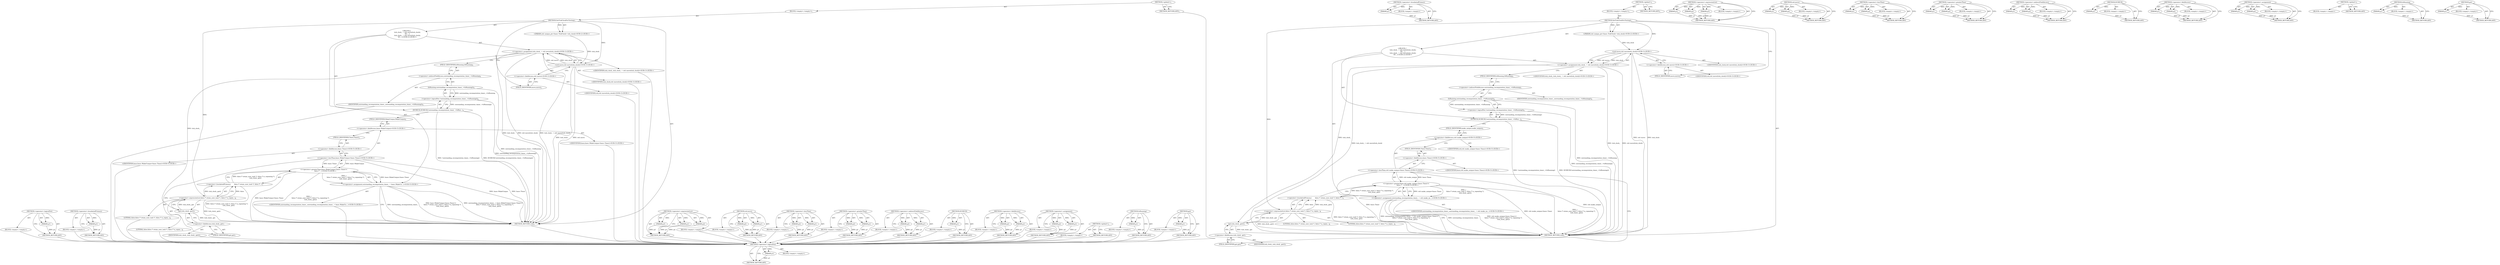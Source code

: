 digraph "get" {
vulnerable_80 [label=<(METHOD,&lt;operator&gt;.logicalNot)>];
vulnerable_81 [label=<(PARAM,p1)>];
vulnerable_82 [label=<(BLOCK,&lt;empty&gt;,&lt;empty&gt;)>];
vulnerable_83 [label=<(METHOD_RETURN,ANY)>];
vulnerable_103 [label=<(METHOD,&lt;operator&gt;.bracketedPrimary)>];
vulnerable_104 [label=<(PARAM,p1)>];
vulnerable_105 [label=<(BLOCK,&lt;empty&gt;,&lt;empty&gt;)>];
vulnerable_106 [label=<(METHOD_RETURN,ANY)>];
vulnerable_6 [label=<(METHOD,&lt;global&gt;)<SUB>1</SUB>>];
vulnerable_7 [label=<(BLOCK,&lt;empty&gt;,&lt;empty&gt;)<SUB>1</SUB>>];
vulnerable_8 [label=<(METHOD,SetTickClockForTesting)<SUB>1</SUB>>];
vulnerable_9 [label="<(PARAM,std::unique_ptr&lt;base::TickClock&gt; tick_clock)<SUB>2</SUB>>"];
vulnerable_10 [label="<(BLOCK,{
   tick_clock_ = std::move(tick_clock);
   DC...,{
   tick_clock_ = std::move(tick_clock);
   DC...)<SUB>2</SUB>>"];
vulnerable_11 [label="<(&lt;operator&gt;.assignment,tick_clock_ = std::move(tick_clock))<SUB>3</SUB>>"];
vulnerable_12 [label="<(IDENTIFIER,tick_clock_,tick_clock_ = std::move(tick_clock))<SUB>3</SUB>>"];
vulnerable_13 [label="<(std.move,std::move(tick_clock))<SUB>3</SUB>>"];
vulnerable_14 [label="<(&lt;operator&gt;.fieldAccess,std::move)<SUB>3</SUB>>"];
vulnerable_15 [label="<(IDENTIFIER,std,std::move(tick_clock))<SUB>3</SUB>>"];
vulnerable_16 [label=<(FIELD_IDENTIFIER,move,move)<SUB>3</SUB>>];
vulnerable_17 [label="<(IDENTIFIER,tick_clock,std::move(tick_clock))<SUB>3</SUB>>"];
vulnerable_18 [label=<(DCHECK,DCHECK(!outstanding_recomputation_timer_-&gt;IsRun...)<SUB>4</SUB>>];
vulnerable_19 [label=<(&lt;operator&gt;.logicalNot,!outstanding_recomputation_timer_-&gt;IsRunning())<SUB>4</SUB>>];
vulnerable_20 [label=<(IsRunning,outstanding_recomputation_timer_-&gt;IsRunning())<SUB>4</SUB>>];
vulnerable_21 [label=<(&lt;operator&gt;.indirectFieldAccess,outstanding_recomputation_timer_-&gt;IsRunning)<SUB>4</SUB>>];
vulnerable_22 [label=<(IDENTIFIER,outstanding_recomputation_timer_,outstanding_recomputation_timer_-&gt;IsRunning())<SUB>4</SUB>>];
vulnerable_23 [label=<(FIELD_IDENTIFIER,IsRunning,IsRunning)<SUB>4</SUB>>];
vulnerable_24 [label="<(&lt;operator&gt;.assignment,outstanding_recomputation_timer_ = base::MakeUn...)<SUB>5</SUB>>"];
vulnerable_25 [label="<(IDENTIFIER,outstanding_recomputation_timer_,outstanding_recomputation_timer_ = base::MakeUn...)<SUB>5</SUB>>"];
vulnerable_26 [label="<(&lt;operator&gt;.greaterThan,base::MakeUnique&lt;base::Timer&gt;(
       false /* ...)<SUB>5</SUB>>"];
vulnerable_27 [label="<(&lt;operator&gt;.lessThan,base::MakeUnique&lt;base::Timer)<SUB>5</SUB>>"];
vulnerable_28 [label="<(&lt;operator&gt;.fieldAccess,base::MakeUnique)<SUB>5</SUB>>"];
vulnerable_29 [label="<(IDENTIFIER,base,base::MakeUnique&lt;base::Timer)<SUB>5</SUB>>"];
vulnerable_30 [label=<(FIELD_IDENTIFIER,MakeUnique,MakeUnique)<SUB>5</SUB>>];
vulnerable_31 [label="<(&lt;operator&gt;.fieldAccess,base::Timer)<SUB>5</SUB>>"];
vulnerable_32 [label="<(IDENTIFIER,base,base::MakeUnique&lt;base::Timer)<SUB>5</SUB>>"];
vulnerable_33 [label=<(FIELD_IDENTIFIER,Timer,Timer)<SUB>5</SUB>>];
vulnerable_34 [label=<(&lt;operator&gt;.bracketedPrimary,(
       false /* retain_user_task */, false /*...)<SUB>5</SUB>>];
vulnerable_35 [label=<(&lt;operator&gt;.expressionList,false /* retain_user_task */, false /* is_repea...)<SUB>6</SUB>>];
vulnerable_36 [label=<(LITERAL,false,false /* retain_user_task */, false /* is_repea...)<SUB>6</SUB>>];
vulnerable_37 [label=<(LITERAL,false,false /* retain_user_task */, false /* is_repea...)<SUB>6</SUB>>];
vulnerable_38 [label=<(get,tick_clock_.get())<SUB>7</SUB>>];
vulnerable_39 [label=<(&lt;operator&gt;.fieldAccess,tick_clock_.get)<SUB>7</SUB>>];
vulnerable_40 [label=<(IDENTIFIER,tick_clock_,tick_clock_.get())<SUB>7</SUB>>];
vulnerable_41 [label=<(FIELD_IDENTIFIER,get,get)<SUB>7</SUB>>];
vulnerable_42 [label=<(METHOD_RETURN,void)<SUB>1</SUB>>];
vulnerable_44 [label=<(METHOD_RETURN,ANY)<SUB>1</SUB>>];
vulnerable_107 [label=<(METHOD,&lt;operator&gt;.expressionList)>];
vulnerable_108 [label=<(PARAM,p1)>];
vulnerable_109 [label=<(PARAM,p2)>];
vulnerable_110 [label=<(PARAM,p3)>];
vulnerable_111 [label=<(BLOCK,&lt;empty&gt;,&lt;empty&gt;)>];
vulnerable_112 [label=<(METHOD_RETURN,ANY)>];
vulnerable_66 [label=<(METHOD,std.move)>];
vulnerable_67 [label=<(PARAM,p1)>];
vulnerable_68 [label=<(PARAM,p2)>];
vulnerable_69 [label=<(BLOCK,&lt;empty&gt;,&lt;empty&gt;)>];
vulnerable_70 [label=<(METHOD_RETURN,ANY)>];
vulnerable_98 [label=<(METHOD,&lt;operator&gt;.lessThan)>];
vulnerable_99 [label=<(PARAM,p1)>];
vulnerable_100 [label=<(PARAM,p2)>];
vulnerable_101 [label=<(BLOCK,&lt;empty&gt;,&lt;empty&gt;)>];
vulnerable_102 [label=<(METHOD_RETURN,ANY)>];
vulnerable_93 [label=<(METHOD,&lt;operator&gt;.greaterThan)>];
vulnerable_94 [label=<(PARAM,p1)>];
vulnerable_95 [label=<(PARAM,p2)>];
vulnerable_96 [label=<(BLOCK,&lt;empty&gt;,&lt;empty&gt;)>];
vulnerable_97 [label=<(METHOD_RETURN,ANY)>];
vulnerable_88 [label=<(METHOD,&lt;operator&gt;.indirectFieldAccess)>];
vulnerable_89 [label=<(PARAM,p1)>];
vulnerable_90 [label=<(PARAM,p2)>];
vulnerable_91 [label=<(BLOCK,&lt;empty&gt;,&lt;empty&gt;)>];
vulnerable_92 [label=<(METHOD_RETURN,ANY)>];
vulnerable_76 [label=<(METHOD,DCHECK)>];
vulnerable_77 [label=<(PARAM,p1)>];
vulnerable_78 [label=<(BLOCK,&lt;empty&gt;,&lt;empty&gt;)>];
vulnerable_79 [label=<(METHOD_RETURN,ANY)>];
vulnerable_71 [label=<(METHOD,&lt;operator&gt;.fieldAccess)>];
vulnerable_72 [label=<(PARAM,p1)>];
vulnerable_73 [label=<(PARAM,p2)>];
vulnerable_74 [label=<(BLOCK,&lt;empty&gt;,&lt;empty&gt;)>];
vulnerable_75 [label=<(METHOD_RETURN,ANY)>];
vulnerable_61 [label=<(METHOD,&lt;operator&gt;.assignment)>];
vulnerable_62 [label=<(PARAM,p1)>];
vulnerable_63 [label=<(PARAM,p2)>];
vulnerable_64 [label=<(BLOCK,&lt;empty&gt;,&lt;empty&gt;)>];
vulnerable_65 [label=<(METHOD_RETURN,ANY)>];
vulnerable_55 [label=<(METHOD,&lt;global&gt;)<SUB>1</SUB>>];
vulnerable_56 [label=<(BLOCK,&lt;empty&gt;,&lt;empty&gt;)>];
vulnerable_57 [label=<(METHOD_RETURN,ANY)>];
vulnerable_84 [label=<(METHOD,IsRunning)>];
vulnerable_85 [label=<(PARAM,p1)>];
vulnerable_86 [label=<(BLOCK,&lt;empty&gt;,&lt;empty&gt;)>];
vulnerable_87 [label=<(METHOD_RETURN,ANY)>];
vulnerable_113 [label=<(METHOD,get)>];
vulnerable_114 [label=<(PARAM,p1)>];
vulnerable_115 [label=<(BLOCK,&lt;empty&gt;,&lt;empty&gt;)>];
vulnerable_116 [label=<(METHOD_RETURN,ANY)>];
fixed_80 [label=<(METHOD,&lt;operator&gt;.logicalNot)>];
fixed_81 [label=<(PARAM,p1)>];
fixed_82 [label=<(BLOCK,&lt;empty&gt;,&lt;empty&gt;)>];
fixed_83 [label=<(METHOD_RETURN,ANY)>];
fixed_103 [label=<(METHOD,&lt;operator&gt;.bracketedPrimary)>];
fixed_104 [label=<(PARAM,p1)>];
fixed_105 [label=<(BLOCK,&lt;empty&gt;,&lt;empty&gt;)>];
fixed_106 [label=<(METHOD_RETURN,ANY)>];
fixed_6 [label=<(METHOD,&lt;global&gt;)<SUB>1</SUB>>];
fixed_7 [label=<(BLOCK,&lt;empty&gt;,&lt;empty&gt;)<SUB>1</SUB>>];
fixed_8 [label=<(METHOD,SetTickClockForTesting)<SUB>1</SUB>>];
fixed_9 [label="<(PARAM,std::unique_ptr&lt;base::TickClock&gt; tick_clock)<SUB>2</SUB>>"];
fixed_10 [label="<(BLOCK,{
   tick_clock_ = std::move(tick_clock);
   DC...,{
   tick_clock_ = std::move(tick_clock);
   DC...)<SUB>2</SUB>>"];
fixed_11 [label="<(&lt;operator&gt;.assignment,tick_clock_ = std::move(tick_clock))<SUB>3</SUB>>"];
fixed_12 [label="<(IDENTIFIER,tick_clock_,tick_clock_ = std::move(tick_clock))<SUB>3</SUB>>"];
fixed_13 [label="<(std.move,std::move(tick_clock))<SUB>3</SUB>>"];
fixed_14 [label="<(&lt;operator&gt;.fieldAccess,std::move)<SUB>3</SUB>>"];
fixed_15 [label="<(IDENTIFIER,std,std::move(tick_clock))<SUB>3</SUB>>"];
fixed_16 [label=<(FIELD_IDENTIFIER,move,move)<SUB>3</SUB>>];
fixed_17 [label="<(IDENTIFIER,tick_clock,std::move(tick_clock))<SUB>3</SUB>>"];
fixed_18 [label=<(DCHECK,DCHECK(!outstanding_recomputation_timer_-&gt;IsRun...)<SUB>4</SUB>>];
fixed_19 [label=<(&lt;operator&gt;.logicalNot,!outstanding_recomputation_timer_-&gt;IsRunning())<SUB>4</SUB>>];
fixed_20 [label=<(IsRunning,outstanding_recomputation_timer_-&gt;IsRunning())<SUB>4</SUB>>];
fixed_21 [label=<(&lt;operator&gt;.indirectFieldAccess,outstanding_recomputation_timer_-&gt;IsRunning)<SUB>4</SUB>>];
fixed_22 [label=<(IDENTIFIER,outstanding_recomputation_timer_,outstanding_recomputation_timer_-&gt;IsRunning())<SUB>4</SUB>>];
fixed_23 [label=<(FIELD_IDENTIFIER,IsRunning,IsRunning)<SUB>4</SUB>>];
fixed_24 [label="<(&lt;operator&gt;.assignment,outstanding_recomputation_timer_ = std::make_un...)<SUB>5</SUB>>"];
fixed_25 [label="<(IDENTIFIER,outstanding_recomputation_timer_,outstanding_recomputation_timer_ = std::make_un...)<SUB>5</SUB>>"];
fixed_26 [label="<(&lt;operator&gt;.greaterThan,std::make_unique&lt;base::Timer&gt;(
       false /* ...)<SUB>5</SUB>>"];
fixed_27 [label="<(&lt;operator&gt;.lessThan,std::make_unique&lt;base::Timer)<SUB>5</SUB>>"];
fixed_28 [label="<(&lt;operator&gt;.fieldAccess,std::make_unique)<SUB>5</SUB>>"];
fixed_29 [label="<(IDENTIFIER,std,std::make_unique&lt;base::Timer)<SUB>5</SUB>>"];
fixed_30 [label=<(FIELD_IDENTIFIER,make_unique,make_unique)<SUB>5</SUB>>];
fixed_31 [label="<(&lt;operator&gt;.fieldAccess,base::Timer)<SUB>5</SUB>>"];
fixed_32 [label="<(IDENTIFIER,base,std::make_unique&lt;base::Timer)<SUB>5</SUB>>"];
fixed_33 [label=<(FIELD_IDENTIFIER,Timer,Timer)<SUB>5</SUB>>];
fixed_34 [label=<(&lt;operator&gt;.bracketedPrimary,(
       false /* retain_user_task */, false /*...)<SUB>5</SUB>>];
fixed_35 [label=<(&lt;operator&gt;.expressionList,false /* retain_user_task */, false /* is_repea...)<SUB>6</SUB>>];
fixed_36 [label=<(LITERAL,false,false /* retain_user_task */, false /* is_repea...)<SUB>6</SUB>>];
fixed_37 [label=<(LITERAL,false,false /* retain_user_task */, false /* is_repea...)<SUB>6</SUB>>];
fixed_38 [label=<(get,tick_clock_.get())<SUB>7</SUB>>];
fixed_39 [label=<(&lt;operator&gt;.fieldAccess,tick_clock_.get)<SUB>7</SUB>>];
fixed_40 [label=<(IDENTIFIER,tick_clock_,tick_clock_.get())<SUB>7</SUB>>];
fixed_41 [label=<(FIELD_IDENTIFIER,get,get)<SUB>7</SUB>>];
fixed_42 [label=<(METHOD_RETURN,void)<SUB>1</SUB>>];
fixed_44 [label=<(METHOD_RETURN,ANY)<SUB>1</SUB>>];
fixed_107 [label=<(METHOD,&lt;operator&gt;.expressionList)>];
fixed_108 [label=<(PARAM,p1)>];
fixed_109 [label=<(PARAM,p2)>];
fixed_110 [label=<(PARAM,p3)>];
fixed_111 [label=<(BLOCK,&lt;empty&gt;,&lt;empty&gt;)>];
fixed_112 [label=<(METHOD_RETURN,ANY)>];
fixed_66 [label=<(METHOD,std.move)>];
fixed_67 [label=<(PARAM,p1)>];
fixed_68 [label=<(PARAM,p2)>];
fixed_69 [label=<(BLOCK,&lt;empty&gt;,&lt;empty&gt;)>];
fixed_70 [label=<(METHOD_RETURN,ANY)>];
fixed_98 [label=<(METHOD,&lt;operator&gt;.lessThan)>];
fixed_99 [label=<(PARAM,p1)>];
fixed_100 [label=<(PARAM,p2)>];
fixed_101 [label=<(BLOCK,&lt;empty&gt;,&lt;empty&gt;)>];
fixed_102 [label=<(METHOD_RETURN,ANY)>];
fixed_93 [label=<(METHOD,&lt;operator&gt;.greaterThan)>];
fixed_94 [label=<(PARAM,p1)>];
fixed_95 [label=<(PARAM,p2)>];
fixed_96 [label=<(BLOCK,&lt;empty&gt;,&lt;empty&gt;)>];
fixed_97 [label=<(METHOD_RETURN,ANY)>];
fixed_88 [label=<(METHOD,&lt;operator&gt;.indirectFieldAccess)>];
fixed_89 [label=<(PARAM,p1)>];
fixed_90 [label=<(PARAM,p2)>];
fixed_91 [label=<(BLOCK,&lt;empty&gt;,&lt;empty&gt;)>];
fixed_92 [label=<(METHOD_RETURN,ANY)>];
fixed_76 [label=<(METHOD,DCHECK)>];
fixed_77 [label=<(PARAM,p1)>];
fixed_78 [label=<(BLOCK,&lt;empty&gt;,&lt;empty&gt;)>];
fixed_79 [label=<(METHOD_RETURN,ANY)>];
fixed_71 [label=<(METHOD,&lt;operator&gt;.fieldAccess)>];
fixed_72 [label=<(PARAM,p1)>];
fixed_73 [label=<(PARAM,p2)>];
fixed_74 [label=<(BLOCK,&lt;empty&gt;,&lt;empty&gt;)>];
fixed_75 [label=<(METHOD_RETURN,ANY)>];
fixed_61 [label=<(METHOD,&lt;operator&gt;.assignment)>];
fixed_62 [label=<(PARAM,p1)>];
fixed_63 [label=<(PARAM,p2)>];
fixed_64 [label=<(BLOCK,&lt;empty&gt;,&lt;empty&gt;)>];
fixed_65 [label=<(METHOD_RETURN,ANY)>];
fixed_55 [label=<(METHOD,&lt;global&gt;)<SUB>1</SUB>>];
fixed_56 [label=<(BLOCK,&lt;empty&gt;,&lt;empty&gt;)>];
fixed_57 [label=<(METHOD_RETURN,ANY)>];
fixed_84 [label=<(METHOD,IsRunning)>];
fixed_85 [label=<(PARAM,p1)>];
fixed_86 [label=<(BLOCK,&lt;empty&gt;,&lt;empty&gt;)>];
fixed_87 [label=<(METHOD_RETURN,ANY)>];
fixed_113 [label=<(METHOD,get)>];
fixed_114 [label=<(PARAM,p1)>];
fixed_115 [label=<(BLOCK,&lt;empty&gt;,&lt;empty&gt;)>];
fixed_116 [label=<(METHOD_RETURN,ANY)>];
vulnerable_80 -> vulnerable_81  [key=0, label="AST: "];
vulnerable_80 -> vulnerable_81  [key=1, label="DDG: "];
vulnerable_80 -> vulnerable_82  [key=0, label="AST: "];
vulnerable_80 -> vulnerable_83  [key=0, label="AST: "];
vulnerable_80 -> vulnerable_83  [key=1, label="CFG: "];
vulnerable_81 -> vulnerable_83  [key=0, label="DDG: p1"];
vulnerable_82 -> fixed_80  [key=0];
vulnerable_83 -> fixed_80  [key=0];
vulnerable_103 -> vulnerable_104  [key=0, label="AST: "];
vulnerable_103 -> vulnerable_104  [key=1, label="DDG: "];
vulnerable_103 -> vulnerable_105  [key=0, label="AST: "];
vulnerable_103 -> vulnerable_106  [key=0, label="AST: "];
vulnerable_103 -> vulnerable_106  [key=1, label="CFG: "];
vulnerable_104 -> vulnerable_106  [key=0, label="DDG: p1"];
vulnerable_105 -> fixed_80  [key=0];
vulnerable_106 -> fixed_80  [key=0];
vulnerable_6 -> vulnerable_7  [key=0, label="AST: "];
vulnerable_6 -> vulnerable_44  [key=0, label="AST: "];
vulnerable_6 -> vulnerable_44  [key=1, label="CFG: "];
vulnerable_7 -> vulnerable_8  [key=0, label="AST: "];
vulnerable_8 -> vulnerable_9  [key=0, label="AST: "];
vulnerable_8 -> vulnerable_9  [key=1, label="DDG: "];
vulnerable_8 -> vulnerable_10  [key=0, label="AST: "];
vulnerable_8 -> vulnerable_42  [key=0, label="AST: "];
vulnerable_8 -> vulnerable_16  [key=0, label="CFG: "];
vulnerable_8 -> vulnerable_13  [key=0, label="DDG: "];
vulnerable_8 -> vulnerable_35  [key=0, label="DDG: "];
vulnerable_9 -> vulnerable_13  [key=0, label="DDG: tick_clock"];
vulnerable_10 -> vulnerable_11  [key=0, label="AST: "];
vulnerable_10 -> vulnerable_18  [key=0, label="AST: "];
vulnerable_10 -> vulnerable_24  [key=0, label="AST: "];
vulnerable_11 -> vulnerable_12  [key=0, label="AST: "];
vulnerable_11 -> vulnerable_13  [key=0, label="AST: "];
vulnerable_11 -> vulnerable_23  [key=0, label="CFG: "];
vulnerable_11 -> vulnerable_42  [key=0, label="DDG: tick_clock_"];
vulnerable_11 -> vulnerable_42  [key=1, label="DDG: std::move(tick_clock)"];
vulnerable_11 -> vulnerable_42  [key=2, label="DDG: tick_clock_ = std::move(tick_clock)"];
vulnerable_11 -> vulnerable_38  [key=0, label="DDG: tick_clock_"];
vulnerable_12 -> fixed_80  [key=0];
vulnerable_13 -> vulnerable_14  [key=0, label="AST: "];
vulnerable_13 -> vulnerable_17  [key=0, label="AST: "];
vulnerable_13 -> vulnerable_11  [key=0, label="CFG: "];
vulnerable_13 -> vulnerable_11  [key=1, label="DDG: std::move"];
vulnerable_13 -> vulnerable_11  [key=2, label="DDG: tick_clock"];
vulnerable_13 -> vulnerable_42  [key=0, label="DDG: std::move"];
vulnerable_13 -> vulnerable_42  [key=1, label="DDG: tick_clock"];
vulnerable_14 -> vulnerable_15  [key=0, label="AST: "];
vulnerable_14 -> vulnerable_16  [key=0, label="AST: "];
vulnerable_14 -> vulnerable_13  [key=0, label="CFG: "];
vulnerable_15 -> fixed_80  [key=0];
vulnerable_16 -> vulnerable_14  [key=0, label="CFG: "];
vulnerable_17 -> fixed_80  [key=0];
vulnerable_18 -> vulnerable_19  [key=0, label="AST: "];
vulnerable_18 -> vulnerable_30  [key=0, label="CFG: "];
vulnerable_18 -> vulnerable_42  [key=0, label="DDG: !outstanding_recomputation_timer_-&gt;IsRunning()"];
vulnerable_18 -> vulnerable_42  [key=1, label="DDG: DCHECK(!outstanding_recomputation_timer_-&gt;IsRunning())"];
vulnerable_19 -> vulnerable_20  [key=0, label="AST: "];
vulnerable_19 -> vulnerable_18  [key=0, label="CFG: "];
vulnerable_19 -> vulnerable_18  [key=1, label="DDG: outstanding_recomputation_timer_-&gt;IsRunning()"];
vulnerable_19 -> vulnerable_42  [key=0, label="DDG: outstanding_recomputation_timer_-&gt;IsRunning()"];
vulnerable_20 -> vulnerable_21  [key=0, label="AST: "];
vulnerable_20 -> vulnerable_19  [key=0, label="CFG: "];
vulnerable_20 -> vulnerable_19  [key=1, label="DDG: outstanding_recomputation_timer_-&gt;IsRunning"];
vulnerable_20 -> vulnerable_42  [key=0, label="DDG: outstanding_recomputation_timer_-&gt;IsRunning"];
vulnerable_21 -> vulnerable_22  [key=0, label="AST: "];
vulnerable_21 -> vulnerable_23  [key=0, label="AST: "];
vulnerable_21 -> vulnerable_20  [key=0, label="CFG: "];
vulnerable_22 -> fixed_80  [key=0];
vulnerable_23 -> vulnerable_21  [key=0, label="CFG: "];
vulnerable_24 -> vulnerable_25  [key=0, label="AST: "];
vulnerable_24 -> vulnerable_26  [key=0, label="AST: "];
vulnerable_24 -> vulnerable_42  [key=0, label="CFG: "];
vulnerable_24 -> vulnerable_42  [key=1, label="DDG: outstanding_recomputation_timer_"];
vulnerable_24 -> vulnerable_42  [key=2, label="DDG: base::MakeUnique&lt;base::Timer&gt;(
       false /* retain_user_task */, false /* is_repeating */,
       tick_clock_.get())"];
vulnerable_24 -> vulnerable_42  [key=3, label="DDG: outstanding_recomputation_timer_ = base::MakeUnique&lt;base::Timer&gt;(
       false /* retain_user_task */, false /* is_repeating */,
       tick_clock_.get())"];
vulnerable_25 -> fixed_80  [key=0];
vulnerable_26 -> vulnerable_27  [key=0, label="AST: "];
vulnerable_26 -> vulnerable_34  [key=0, label="AST: "];
vulnerable_26 -> vulnerable_24  [key=0, label="CFG: "];
vulnerable_26 -> vulnerable_24  [key=1, label="DDG: base::MakeUnique&lt;base::Timer"];
vulnerable_26 -> vulnerable_24  [key=2, label="DDG: (
       false /* retain_user_task */, false /* is_repeating */,
       tick_clock_.get())"];
vulnerable_26 -> vulnerable_42  [key=0, label="DDG: base::MakeUnique&lt;base::Timer"];
vulnerable_26 -> vulnerable_42  [key=1, label="DDG: (
       false /* retain_user_task */, false /* is_repeating */,
       tick_clock_.get())"];
vulnerable_27 -> vulnerable_28  [key=0, label="AST: "];
vulnerable_27 -> vulnerable_31  [key=0, label="AST: "];
vulnerable_27 -> vulnerable_41  [key=0, label="CFG: "];
vulnerable_27 -> vulnerable_42  [key=0, label="DDG: base::MakeUnique"];
vulnerable_27 -> vulnerable_42  [key=1, label="DDG: base::Timer"];
vulnerable_27 -> vulnerable_26  [key=0, label="DDG: base::MakeUnique"];
vulnerable_27 -> vulnerable_26  [key=1, label="DDG: base::Timer"];
vulnerable_28 -> vulnerable_29  [key=0, label="AST: "];
vulnerable_28 -> vulnerable_30  [key=0, label="AST: "];
vulnerable_28 -> vulnerable_33  [key=0, label="CFG: "];
vulnerable_29 -> fixed_80  [key=0];
vulnerable_30 -> vulnerable_28  [key=0, label="CFG: "];
vulnerable_31 -> vulnerable_32  [key=0, label="AST: "];
vulnerable_31 -> vulnerable_33  [key=0, label="AST: "];
vulnerable_31 -> vulnerable_27  [key=0, label="CFG: "];
vulnerable_32 -> fixed_80  [key=0];
vulnerable_33 -> vulnerable_31  [key=0, label="CFG: "];
vulnerable_34 -> vulnerable_35  [key=0, label="AST: "];
vulnerable_34 -> vulnerable_26  [key=0, label="CFG: "];
vulnerable_34 -> vulnerable_26  [key=1, label="DDG: false /* retain_user_task */, false /* is_repeating */,
       tick_clock_.get()"];
vulnerable_34 -> vulnerable_42  [key=0, label="DDG: false /* retain_user_task */, false /* is_repeating */,
       tick_clock_.get()"];
vulnerable_35 -> vulnerable_36  [key=0, label="AST: "];
vulnerable_35 -> vulnerable_37  [key=0, label="AST: "];
vulnerable_35 -> vulnerable_38  [key=0, label="AST: "];
vulnerable_35 -> vulnerable_34  [key=0, label="CFG: "];
vulnerable_35 -> vulnerable_34  [key=1, label="DDG: false"];
vulnerable_35 -> vulnerable_34  [key=2, label="DDG: tick_clock_.get()"];
vulnerable_35 -> vulnerable_42  [key=0, label="DDG: tick_clock_.get()"];
vulnerable_36 -> fixed_80  [key=0];
vulnerable_37 -> fixed_80  [key=0];
vulnerable_38 -> vulnerable_39  [key=0, label="AST: "];
vulnerable_38 -> vulnerable_35  [key=0, label="CFG: "];
vulnerable_38 -> vulnerable_35  [key=1, label="DDG: tick_clock_.get"];
vulnerable_38 -> vulnerable_42  [key=0, label="DDG: tick_clock_.get"];
vulnerable_39 -> vulnerable_40  [key=0, label="AST: "];
vulnerable_39 -> vulnerable_41  [key=0, label="AST: "];
vulnerable_39 -> vulnerable_38  [key=0, label="CFG: "];
vulnerable_40 -> fixed_80  [key=0];
vulnerable_41 -> vulnerable_39  [key=0, label="CFG: "];
vulnerable_42 -> fixed_80  [key=0];
vulnerable_44 -> fixed_80  [key=0];
vulnerable_107 -> vulnerable_108  [key=0, label="AST: "];
vulnerable_107 -> vulnerable_108  [key=1, label="DDG: "];
vulnerable_107 -> vulnerable_111  [key=0, label="AST: "];
vulnerable_107 -> vulnerable_109  [key=0, label="AST: "];
vulnerable_107 -> vulnerable_109  [key=1, label="DDG: "];
vulnerable_107 -> vulnerable_112  [key=0, label="AST: "];
vulnerable_107 -> vulnerable_112  [key=1, label="CFG: "];
vulnerable_107 -> vulnerable_110  [key=0, label="AST: "];
vulnerable_107 -> vulnerable_110  [key=1, label="DDG: "];
vulnerable_108 -> vulnerable_112  [key=0, label="DDG: p1"];
vulnerable_109 -> vulnerable_112  [key=0, label="DDG: p2"];
vulnerable_110 -> vulnerable_112  [key=0, label="DDG: p3"];
vulnerable_111 -> fixed_80  [key=0];
vulnerable_112 -> fixed_80  [key=0];
vulnerable_66 -> vulnerable_67  [key=0, label="AST: "];
vulnerable_66 -> vulnerable_67  [key=1, label="DDG: "];
vulnerable_66 -> vulnerable_69  [key=0, label="AST: "];
vulnerable_66 -> vulnerable_68  [key=0, label="AST: "];
vulnerable_66 -> vulnerable_68  [key=1, label="DDG: "];
vulnerable_66 -> vulnerable_70  [key=0, label="AST: "];
vulnerable_66 -> vulnerable_70  [key=1, label="CFG: "];
vulnerable_67 -> vulnerable_70  [key=0, label="DDG: p1"];
vulnerable_68 -> vulnerable_70  [key=0, label="DDG: p2"];
vulnerable_69 -> fixed_80  [key=0];
vulnerable_70 -> fixed_80  [key=0];
vulnerable_98 -> vulnerable_99  [key=0, label="AST: "];
vulnerable_98 -> vulnerable_99  [key=1, label="DDG: "];
vulnerable_98 -> vulnerable_101  [key=0, label="AST: "];
vulnerable_98 -> vulnerable_100  [key=0, label="AST: "];
vulnerable_98 -> vulnerable_100  [key=1, label="DDG: "];
vulnerable_98 -> vulnerable_102  [key=0, label="AST: "];
vulnerable_98 -> vulnerable_102  [key=1, label="CFG: "];
vulnerable_99 -> vulnerable_102  [key=0, label="DDG: p1"];
vulnerable_100 -> vulnerable_102  [key=0, label="DDG: p2"];
vulnerable_101 -> fixed_80  [key=0];
vulnerable_102 -> fixed_80  [key=0];
vulnerable_93 -> vulnerable_94  [key=0, label="AST: "];
vulnerable_93 -> vulnerable_94  [key=1, label="DDG: "];
vulnerable_93 -> vulnerable_96  [key=0, label="AST: "];
vulnerable_93 -> vulnerable_95  [key=0, label="AST: "];
vulnerable_93 -> vulnerable_95  [key=1, label="DDG: "];
vulnerable_93 -> vulnerable_97  [key=0, label="AST: "];
vulnerable_93 -> vulnerable_97  [key=1, label="CFG: "];
vulnerable_94 -> vulnerable_97  [key=0, label="DDG: p1"];
vulnerable_95 -> vulnerable_97  [key=0, label="DDG: p2"];
vulnerable_96 -> fixed_80  [key=0];
vulnerable_97 -> fixed_80  [key=0];
vulnerable_88 -> vulnerable_89  [key=0, label="AST: "];
vulnerable_88 -> vulnerable_89  [key=1, label="DDG: "];
vulnerable_88 -> vulnerable_91  [key=0, label="AST: "];
vulnerable_88 -> vulnerable_90  [key=0, label="AST: "];
vulnerable_88 -> vulnerable_90  [key=1, label="DDG: "];
vulnerable_88 -> vulnerable_92  [key=0, label="AST: "];
vulnerable_88 -> vulnerable_92  [key=1, label="CFG: "];
vulnerable_89 -> vulnerable_92  [key=0, label="DDG: p1"];
vulnerable_90 -> vulnerable_92  [key=0, label="DDG: p2"];
vulnerable_91 -> fixed_80  [key=0];
vulnerable_92 -> fixed_80  [key=0];
vulnerable_76 -> vulnerable_77  [key=0, label="AST: "];
vulnerable_76 -> vulnerable_77  [key=1, label="DDG: "];
vulnerable_76 -> vulnerable_78  [key=0, label="AST: "];
vulnerable_76 -> vulnerable_79  [key=0, label="AST: "];
vulnerable_76 -> vulnerable_79  [key=1, label="CFG: "];
vulnerable_77 -> vulnerable_79  [key=0, label="DDG: p1"];
vulnerable_78 -> fixed_80  [key=0];
vulnerable_79 -> fixed_80  [key=0];
vulnerable_71 -> vulnerable_72  [key=0, label="AST: "];
vulnerable_71 -> vulnerable_72  [key=1, label="DDG: "];
vulnerable_71 -> vulnerable_74  [key=0, label="AST: "];
vulnerable_71 -> vulnerable_73  [key=0, label="AST: "];
vulnerable_71 -> vulnerable_73  [key=1, label="DDG: "];
vulnerable_71 -> vulnerable_75  [key=0, label="AST: "];
vulnerable_71 -> vulnerable_75  [key=1, label="CFG: "];
vulnerable_72 -> vulnerable_75  [key=0, label="DDG: p1"];
vulnerable_73 -> vulnerable_75  [key=0, label="DDG: p2"];
vulnerable_74 -> fixed_80  [key=0];
vulnerable_75 -> fixed_80  [key=0];
vulnerable_61 -> vulnerable_62  [key=0, label="AST: "];
vulnerable_61 -> vulnerable_62  [key=1, label="DDG: "];
vulnerable_61 -> vulnerable_64  [key=0, label="AST: "];
vulnerable_61 -> vulnerable_63  [key=0, label="AST: "];
vulnerable_61 -> vulnerable_63  [key=1, label="DDG: "];
vulnerable_61 -> vulnerable_65  [key=0, label="AST: "];
vulnerable_61 -> vulnerable_65  [key=1, label="CFG: "];
vulnerable_62 -> vulnerable_65  [key=0, label="DDG: p1"];
vulnerable_63 -> vulnerable_65  [key=0, label="DDG: p2"];
vulnerable_64 -> fixed_80  [key=0];
vulnerable_65 -> fixed_80  [key=0];
vulnerable_55 -> vulnerable_56  [key=0, label="AST: "];
vulnerable_55 -> vulnerable_57  [key=0, label="AST: "];
vulnerable_55 -> vulnerable_57  [key=1, label="CFG: "];
vulnerable_56 -> fixed_80  [key=0];
vulnerable_57 -> fixed_80  [key=0];
vulnerable_84 -> vulnerable_85  [key=0, label="AST: "];
vulnerable_84 -> vulnerable_85  [key=1, label="DDG: "];
vulnerable_84 -> vulnerable_86  [key=0, label="AST: "];
vulnerable_84 -> vulnerable_87  [key=0, label="AST: "];
vulnerable_84 -> vulnerable_87  [key=1, label="CFG: "];
vulnerable_85 -> vulnerable_87  [key=0, label="DDG: p1"];
vulnerable_86 -> fixed_80  [key=0];
vulnerable_87 -> fixed_80  [key=0];
vulnerable_113 -> vulnerable_114  [key=0, label="AST: "];
vulnerable_113 -> vulnerable_114  [key=1, label="DDG: "];
vulnerable_113 -> vulnerable_115  [key=0, label="AST: "];
vulnerable_113 -> vulnerable_116  [key=0, label="AST: "];
vulnerable_113 -> vulnerable_116  [key=1, label="CFG: "];
vulnerable_114 -> vulnerable_116  [key=0, label="DDG: p1"];
vulnerable_115 -> fixed_80  [key=0];
vulnerable_116 -> fixed_80  [key=0];
fixed_80 -> fixed_81  [key=0, label="AST: "];
fixed_80 -> fixed_81  [key=1, label="DDG: "];
fixed_80 -> fixed_82  [key=0, label="AST: "];
fixed_80 -> fixed_83  [key=0, label="AST: "];
fixed_80 -> fixed_83  [key=1, label="CFG: "];
fixed_81 -> fixed_83  [key=0, label="DDG: p1"];
fixed_103 -> fixed_104  [key=0, label="AST: "];
fixed_103 -> fixed_104  [key=1, label="DDG: "];
fixed_103 -> fixed_105  [key=0, label="AST: "];
fixed_103 -> fixed_106  [key=0, label="AST: "];
fixed_103 -> fixed_106  [key=1, label="CFG: "];
fixed_104 -> fixed_106  [key=0, label="DDG: p1"];
fixed_6 -> fixed_7  [key=0, label="AST: "];
fixed_6 -> fixed_44  [key=0, label="AST: "];
fixed_6 -> fixed_44  [key=1, label="CFG: "];
fixed_7 -> fixed_8  [key=0, label="AST: "];
fixed_8 -> fixed_9  [key=0, label="AST: "];
fixed_8 -> fixed_9  [key=1, label="DDG: "];
fixed_8 -> fixed_10  [key=0, label="AST: "];
fixed_8 -> fixed_42  [key=0, label="AST: "];
fixed_8 -> fixed_16  [key=0, label="CFG: "];
fixed_8 -> fixed_13  [key=0, label="DDG: "];
fixed_8 -> fixed_35  [key=0, label="DDG: "];
fixed_9 -> fixed_13  [key=0, label="DDG: tick_clock"];
fixed_10 -> fixed_11  [key=0, label="AST: "];
fixed_10 -> fixed_18  [key=0, label="AST: "];
fixed_10 -> fixed_24  [key=0, label="AST: "];
fixed_11 -> fixed_12  [key=0, label="AST: "];
fixed_11 -> fixed_13  [key=0, label="AST: "];
fixed_11 -> fixed_23  [key=0, label="CFG: "];
fixed_11 -> fixed_42  [key=0, label="DDG: tick_clock_"];
fixed_11 -> fixed_42  [key=1, label="DDG: std::move(tick_clock)"];
fixed_11 -> fixed_42  [key=2, label="DDG: tick_clock_ = std::move(tick_clock)"];
fixed_11 -> fixed_38  [key=0, label="DDG: tick_clock_"];
fixed_13 -> fixed_14  [key=0, label="AST: "];
fixed_13 -> fixed_17  [key=0, label="AST: "];
fixed_13 -> fixed_11  [key=0, label="CFG: "];
fixed_13 -> fixed_11  [key=1, label="DDG: std::move"];
fixed_13 -> fixed_11  [key=2, label="DDG: tick_clock"];
fixed_13 -> fixed_42  [key=0, label="DDG: std::move"];
fixed_13 -> fixed_42  [key=1, label="DDG: tick_clock"];
fixed_14 -> fixed_15  [key=0, label="AST: "];
fixed_14 -> fixed_16  [key=0, label="AST: "];
fixed_14 -> fixed_13  [key=0, label="CFG: "];
fixed_16 -> fixed_14  [key=0, label="CFG: "];
fixed_18 -> fixed_19  [key=0, label="AST: "];
fixed_18 -> fixed_30  [key=0, label="CFG: "];
fixed_18 -> fixed_42  [key=0, label="DDG: !outstanding_recomputation_timer_-&gt;IsRunning()"];
fixed_18 -> fixed_42  [key=1, label="DDG: DCHECK(!outstanding_recomputation_timer_-&gt;IsRunning())"];
fixed_19 -> fixed_20  [key=0, label="AST: "];
fixed_19 -> fixed_18  [key=0, label="CFG: "];
fixed_19 -> fixed_18  [key=1, label="DDG: outstanding_recomputation_timer_-&gt;IsRunning()"];
fixed_19 -> fixed_42  [key=0, label="DDG: outstanding_recomputation_timer_-&gt;IsRunning()"];
fixed_20 -> fixed_21  [key=0, label="AST: "];
fixed_20 -> fixed_19  [key=0, label="CFG: "];
fixed_20 -> fixed_19  [key=1, label="DDG: outstanding_recomputation_timer_-&gt;IsRunning"];
fixed_20 -> fixed_42  [key=0, label="DDG: outstanding_recomputation_timer_-&gt;IsRunning"];
fixed_21 -> fixed_22  [key=0, label="AST: "];
fixed_21 -> fixed_23  [key=0, label="AST: "];
fixed_21 -> fixed_20  [key=0, label="CFG: "];
fixed_23 -> fixed_21  [key=0, label="CFG: "];
fixed_24 -> fixed_25  [key=0, label="AST: "];
fixed_24 -> fixed_26  [key=0, label="AST: "];
fixed_24 -> fixed_42  [key=0, label="CFG: "];
fixed_24 -> fixed_42  [key=1, label="DDG: outstanding_recomputation_timer_"];
fixed_24 -> fixed_42  [key=2, label="DDG: std::make_unique&lt;base::Timer&gt;(
       false /* retain_user_task */, false /* is_repeating */,
       tick_clock_.get())"];
fixed_24 -> fixed_42  [key=3, label="DDG: outstanding_recomputation_timer_ = std::make_unique&lt;base::Timer&gt;(
       false /* retain_user_task */, false /* is_repeating */,
       tick_clock_.get())"];
fixed_26 -> fixed_27  [key=0, label="AST: "];
fixed_26 -> fixed_34  [key=0, label="AST: "];
fixed_26 -> fixed_24  [key=0, label="CFG: "];
fixed_26 -> fixed_24  [key=1, label="DDG: std::make_unique&lt;base::Timer"];
fixed_26 -> fixed_24  [key=2, label="DDG: (
       false /* retain_user_task */, false /* is_repeating */,
       tick_clock_.get())"];
fixed_26 -> fixed_42  [key=0, label="DDG: std::make_unique&lt;base::Timer"];
fixed_26 -> fixed_42  [key=1, label="DDG: (
       false /* retain_user_task */, false /* is_repeating */,
       tick_clock_.get())"];
fixed_27 -> fixed_28  [key=0, label="AST: "];
fixed_27 -> fixed_31  [key=0, label="AST: "];
fixed_27 -> fixed_41  [key=0, label="CFG: "];
fixed_27 -> fixed_42  [key=0, label="DDG: std::make_unique"];
fixed_27 -> fixed_42  [key=1, label="DDG: base::Timer"];
fixed_27 -> fixed_26  [key=0, label="DDG: std::make_unique"];
fixed_27 -> fixed_26  [key=1, label="DDG: base::Timer"];
fixed_28 -> fixed_29  [key=0, label="AST: "];
fixed_28 -> fixed_30  [key=0, label="AST: "];
fixed_28 -> fixed_33  [key=0, label="CFG: "];
fixed_30 -> fixed_28  [key=0, label="CFG: "];
fixed_31 -> fixed_32  [key=0, label="AST: "];
fixed_31 -> fixed_33  [key=0, label="AST: "];
fixed_31 -> fixed_27  [key=0, label="CFG: "];
fixed_33 -> fixed_31  [key=0, label="CFG: "];
fixed_34 -> fixed_35  [key=0, label="AST: "];
fixed_34 -> fixed_26  [key=0, label="CFG: "];
fixed_34 -> fixed_26  [key=1, label="DDG: false /* retain_user_task */, false /* is_repeating */,
       tick_clock_.get()"];
fixed_34 -> fixed_42  [key=0, label="DDG: false /* retain_user_task */, false /* is_repeating */,
       tick_clock_.get()"];
fixed_35 -> fixed_36  [key=0, label="AST: "];
fixed_35 -> fixed_37  [key=0, label="AST: "];
fixed_35 -> fixed_38  [key=0, label="AST: "];
fixed_35 -> fixed_34  [key=0, label="CFG: "];
fixed_35 -> fixed_34  [key=1, label="DDG: false"];
fixed_35 -> fixed_34  [key=2, label="DDG: tick_clock_.get()"];
fixed_35 -> fixed_42  [key=0, label="DDG: tick_clock_.get()"];
fixed_38 -> fixed_39  [key=0, label="AST: "];
fixed_38 -> fixed_35  [key=0, label="CFG: "];
fixed_38 -> fixed_35  [key=1, label="DDG: tick_clock_.get"];
fixed_38 -> fixed_42  [key=0, label="DDG: tick_clock_.get"];
fixed_39 -> fixed_40  [key=0, label="AST: "];
fixed_39 -> fixed_41  [key=0, label="AST: "];
fixed_39 -> fixed_38  [key=0, label="CFG: "];
fixed_41 -> fixed_39  [key=0, label="CFG: "];
fixed_107 -> fixed_108  [key=0, label="AST: "];
fixed_107 -> fixed_108  [key=1, label="DDG: "];
fixed_107 -> fixed_111  [key=0, label="AST: "];
fixed_107 -> fixed_109  [key=0, label="AST: "];
fixed_107 -> fixed_109  [key=1, label="DDG: "];
fixed_107 -> fixed_112  [key=0, label="AST: "];
fixed_107 -> fixed_112  [key=1, label="CFG: "];
fixed_107 -> fixed_110  [key=0, label="AST: "];
fixed_107 -> fixed_110  [key=1, label="DDG: "];
fixed_108 -> fixed_112  [key=0, label="DDG: p1"];
fixed_109 -> fixed_112  [key=0, label="DDG: p2"];
fixed_110 -> fixed_112  [key=0, label="DDG: p3"];
fixed_66 -> fixed_67  [key=0, label="AST: "];
fixed_66 -> fixed_67  [key=1, label="DDG: "];
fixed_66 -> fixed_69  [key=0, label="AST: "];
fixed_66 -> fixed_68  [key=0, label="AST: "];
fixed_66 -> fixed_68  [key=1, label="DDG: "];
fixed_66 -> fixed_70  [key=0, label="AST: "];
fixed_66 -> fixed_70  [key=1, label="CFG: "];
fixed_67 -> fixed_70  [key=0, label="DDG: p1"];
fixed_68 -> fixed_70  [key=0, label="DDG: p2"];
fixed_98 -> fixed_99  [key=0, label="AST: "];
fixed_98 -> fixed_99  [key=1, label="DDG: "];
fixed_98 -> fixed_101  [key=0, label="AST: "];
fixed_98 -> fixed_100  [key=0, label="AST: "];
fixed_98 -> fixed_100  [key=1, label="DDG: "];
fixed_98 -> fixed_102  [key=0, label="AST: "];
fixed_98 -> fixed_102  [key=1, label="CFG: "];
fixed_99 -> fixed_102  [key=0, label="DDG: p1"];
fixed_100 -> fixed_102  [key=0, label="DDG: p2"];
fixed_93 -> fixed_94  [key=0, label="AST: "];
fixed_93 -> fixed_94  [key=1, label="DDG: "];
fixed_93 -> fixed_96  [key=0, label="AST: "];
fixed_93 -> fixed_95  [key=0, label="AST: "];
fixed_93 -> fixed_95  [key=1, label="DDG: "];
fixed_93 -> fixed_97  [key=0, label="AST: "];
fixed_93 -> fixed_97  [key=1, label="CFG: "];
fixed_94 -> fixed_97  [key=0, label="DDG: p1"];
fixed_95 -> fixed_97  [key=0, label="DDG: p2"];
fixed_88 -> fixed_89  [key=0, label="AST: "];
fixed_88 -> fixed_89  [key=1, label="DDG: "];
fixed_88 -> fixed_91  [key=0, label="AST: "];
fixed_88 -> fixed_90  [key=0, label="AST: "];
fixed_88 -> fixed_90  [key=1, label="DDG: "];
fixed_88 -> fixed_92  [key=0, label="AST: "];
fixed_88 -> fixed_92  [key=1, label="CFG: "];
fixed_89 -> fixed_92  [key=0, label="DDG: p1"];
fixed_90 -> fixed_92  [key=0, label="DDG: p2"];
fixed_76 -> fixed_77  [key=0, label="AST: "];
fixed_76 -> fixed_77  [key=1, label="DDG: "];
fixed_76 -> fixed_78  [key=0, label="AST: "];
fixed_76 -> fixed_79  [key=0, label="AST: "];
fixed_76 -> fixed_79  [key=1, label="CFG: "];
fixed_77 -> fixed_79  [key=0, label="DDG: p1"];
fixed_71 -> fixed_72  [key=0, label="AST: "];
fixed_71 -> fixed_72  [key=1, label="DDG: "];
fixed_71 -> fixed_74  [key=0, label="AST: "];
fixed_71 -> fixed_73  [key=0, label="AST: "];
fixed_71 -> fixed_73  [key=1, label="DDG: "];
fixed_71 -> fixed_75  [key=0, label="AST: "];
fixed_71 -> fixed_75  [key=1, label="CFG: "];
fixed_72 -> fixed_75  [key=0, label="DDG: p1"];
fixed_73 -> fixed_75  [key=0, label="DDG: p2"];
fixed_61 -> fixed_62  [key=0, label="AST: "];
fixed_61 -> fixed_62  [key=1, label="DDG: "];
fixed_61 -> fixed_64  [key=0, label="AST: "];
fixed_61 -> fixed_63  [key=0, label="AST: "];
fixed_61 -> fixed_63  [key=1, label="DDG: "];
fixed_61 -> fixed_65  [key=0, label="AST: "];
fixed_61 -> fixed_65  [key=1, label="CFG: "];
fixed_62 -> fixed_65  [key=0, label="DDG: p1"];
fixed_63 -> fixed_65  [key=0, label="DDG: p2"];
fixed_55 -> fixed_56  [key=0, label="AST: "];
fixed_55 -> fixed_57  [key=0, label="AST: "];
fixed_55 -> fixed_57  [key=1, label="CFG: "];
fixed_84 -> fixed_85  [key=0, label="AST: "];
fixed_84 -> fixed_85  [key=1, label="DDG: "];
fixed_84 -> fixed_86  [key=0, label="AST: "];
fixed_84 -> fixed_87  [key=0, label="AST: "];
fixed_84 -> fixed_87  [key=1, label="CFG: "];
fixed_85 -> fixed_87  [key=0, label="DDG: p1"];
fixed_113 -> fixed_114  [key=0, label="AST: "];
fixed_113 -> fixed_114  [key=1, label="DDG: "];
fixed_113 -> fixed_115  [key=0, label="AST: "];
fixed_113 -> fixed_116  [key=0, label="AST: "];
fixed_113 -> fixed_116  [key=1, label="CFG: "];
fixed_114 -> fixed_116  [key=0, label="DDG: p1"];
}
